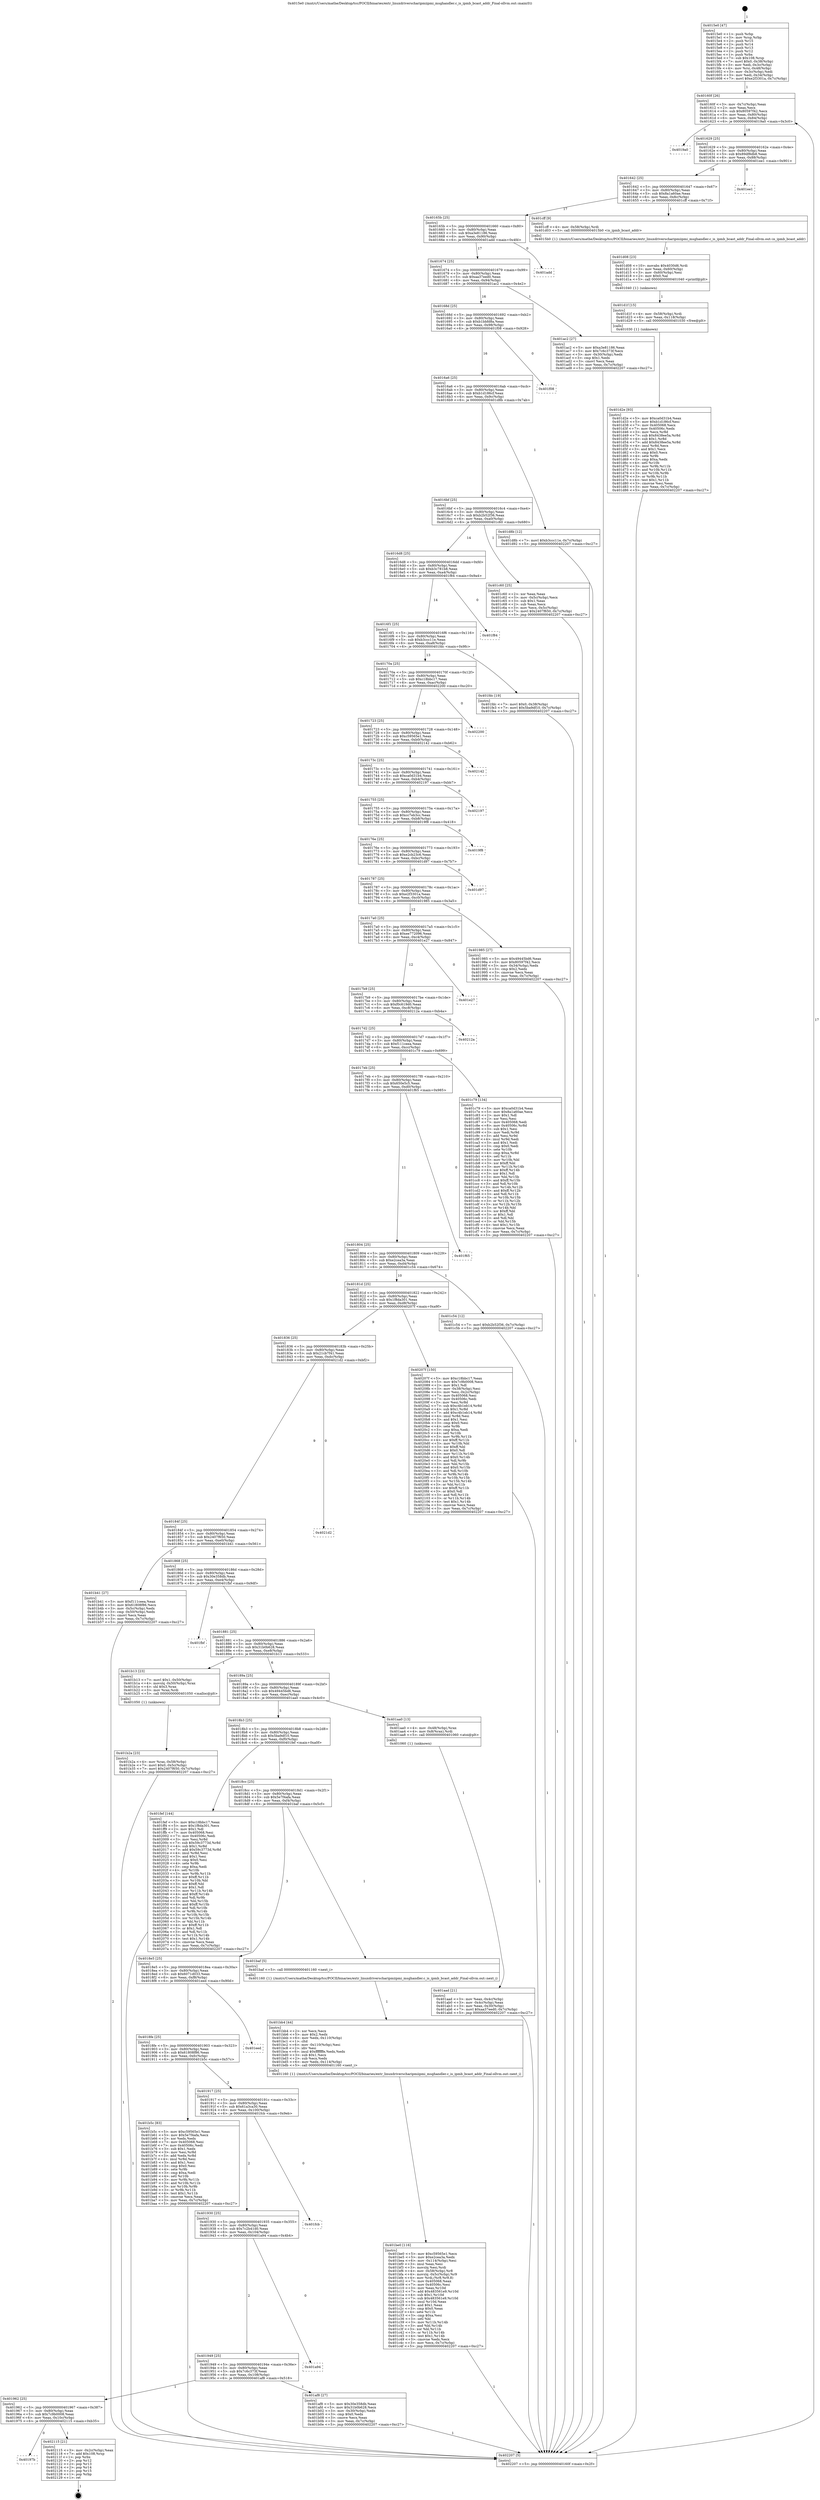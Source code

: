 digraph "0x4015e0" {
  label = "0x4015e0 (/mnt/c/Users/mathe/Desktop/tcc/POCII/binaries/extr_linuxdriverscharipmiipmi_msghandler.c_is_ipmb_bcast_addr_Final-ollvm.out::main(0))"
  labelloc = "t"
  node[shape=record]

  Entry [label="",width=0.3,height=0.3,shape=circle,fillcolor=black,style=filled]
  "0x40160f" [label="{
     0x40160f [26]\l
     | [instrs]\l
     &nbsp;&nbsp;0x40160f \<+3\>: mov -0x7c(%rbp),%eax\l
     &nbsp;&nbsp;0x401612 \<+2\>: mov %eax,%ecx\l
     &nbsp;&nbsp;0x401614 \<+6\>: sub $0x80597f42,%ecx\l
     &nbsp;&nbsp;0x40161a \<+3\>: mov %eax,-0x80(%rbp)\l
     &nbsp;&nbsp;0x40161d \<+6\>: mov %ecx,-0x84(%rbp)\l
     &nbsp;&nbsp;0x401623 \<+6\>: je 00000000004019a0 \<main+0x3c0\>\l
  }"]
  "0x4019a0" [label="{
     0x4019a0\l
  }", style=dashed]
  "0x401629" [label="{
     0x401629 [25]\l
     | [instrs]\l
     &nbsp;&nbsp;0x401629 \<+5\>: jmp 000000000040162e \<main+0x4e\>\l
     &nbsp;&nbsp;0x40162e \<+3\>: mov -0x80(%rbp),%eax\l
     &nbsp;&nbsp;0x401631 \<+5\>: sub $0x89df8db8,%eax\l
     &nbsp;&nbsp;0x401636 \<+6\>: mov %eax,-0x88(%rbp)\l
     &nbsp;&nbsp;0x40163c \<+6\>: je 0000000000401ee1 \<main+0x901\>\l
  }"]
  Exit [label="",width=0.3,height=0.3,shape=circle,fillcolor=black,style=filled,peripheries=2]
  "0x401ee1" [label="{
     0x401ee1\l
  }", style=dashed]
  "0x401642" [label="{
     0x401642 [25]\l
     | [instrs]\l
     &nbsp;&nbsp;0x401642 \<+5\>: jmp 0000000000401647 \<main+0x67\>\l
     &nbsp;&nbsp;0x401647 \<+3\>: mov -0x80(%rbp),%eax\l
     &nbsp;&nbsp;0x40164a \<+5\>: sub $0x8a1a60ae,%eax\l
     &nbsp;&nbsp;0x40164f \<+6\>: mov %eax,-0x8c(%rbp)\l
     &nbsp;&nbsp;0x401655 \<+6\>: je 0000000000401cff \<main+0x71f\>\l
  }"]
  "0x40197b" [label="{
     0x40197b\l
  }", style=dashed]
  "0x401cff" [label="{
     0x401cff [9]\l
     | [instrs]\l
     &nbsp;&nbsp;0x401cff \<+4\>: mov -0x58(%rbp),%rdi\l
     &nbsp;&nbsp;0x401d03 \<+5\>: call 00000000004015b0 \<is_ipmb_bcast_addr\>\l
     | [calls]\l
     &nbsp;&nbsp;0x4015b0 \{1\} (/mnt/c/Users/mathe/Desktop/tcc/POCII/binaries/extr_linuxdriverscharipmiipmi_msghandler.c_is_ipmb_bcast_addr_Final-ollvm.out::is_ipmb_bcast_addr)\l
  }"]
  "0x40165b" [label="{
     0x40165b [25]\l
     | [instrs]\l
     &nbsp;&nbsp;0x40165b \<+5\>: jmp 0000000000401660 \<main+0x80\>\l
     &nbsp;&nbsp;0x401660 \<+3\>: mov -0x80(%rbp),%eax\l
     &nbsp;&nbsp;0x401663 \<+5\>: sub $0xa3e81186,%eax\l
     &nbsp;&nbsp;0x401668 \<+6\>: mov %eax,-0x90(%rbp)\l
     &nbsp;&nbsp;0x40166e \<+6\>: je 0000000000401add \<main+0x4fd\>\l
  }"]
  "0x402115" [label="{
     0x402115 [21]\l
     | [instrs]\l
     &nbsp;&nbsp;0x402115 \<+3\>: mov -0x2c(%rbp),%eax\l
     &nbsp;&nbsp;0x402118 \<+7\>: add $0x108,%rsp\l
     &nbsp;&nbsp;0x40211f \<+1\>: pop %rbx\l
     &nbsp;&nbsp;0x402120 \<+2\>: pop %r12\l
     &nbsp;&nbsp;0x402122 \<+2\>: pop %r13\l
     &nbsp;&nbsp;0x402124 \<+2\>: pop %r14\l
     &nbsp;&nbsp;0x402126 \<+2\>: pop %r15\l
     &nbsp;&nbsp;0x402128 \<+1\>: pop %rbp\l
     &nbsp;&nbsp;0x402129 \<+1\>: ret\l
  }"]
  "0x401add" [label="{
     0x401add\l
  }", style=dashed]
  "0x401674" [label="{
     0x401674 [25]\l
     | [instrs]\l
     &nbsp;&nbsp;0x401674 \<+5\>: jmp 0000000000401679 \<main+0x99\>\l
     &nbsp;&nbsp;0x401679 \<+3\>: mov -0x80(%rbp),%eax\l
     &nbsp;&nbsp;0x40167c \<+5\>: sub $0xaa37eed0,%eax\l
     &nbsp;&nbsp;0x401681 \<+6\>: mov %eax,-0x94(%rbp)\l
     &nbsp;&nbsp;0x401687 \<+6\>: je 0000000000401ac2 \<main+0x4e2\>\l
  }"]
  "0x401d2e" [label="{
     0x401d2e [93]\l
     | [instrs]\l
     &nbsp;&nbsp;0x401d2e \<+5\>: mov $0xca0d31b4,%eax\l
     &nbsp;&nbsp;0x401d33 \<+5\>: mov $0xb1d186cf,%esi\l
     &nbsp;&nbsp;0x401d38 \<+7\>: mov 0x405068,%ecx\l
     &nbsp;&nbsp;0x401d3f \<+7\>: mov 0x40506c,%edx\l
     &nbsp;&nbsp;0x401d46 \<+3\>: mov %ecx,%r8d\l
     &nbsp;&nbsp;0x401d49 \<+7\>: sub $0x8438ee5a,%r8d\l
     &nbsp;&nbsp;0x401d50 \<+4\>: sub $0x1,%r8d\l
     &nbsp;&nbsp;0x401d54 \<+7\>: add $0x8438ee5a,%r8d\l
     &nbsp;&nbsp;0x401d5b \<+4\>: imul %r8d,%ecx\l
     &nbsp;&nbsp;0x401d5f \<+3\>: and $0x1,%ecx\l
     &nbsp;&nbsp;0x401d62 \<+3\>: cmp $0x0,%ecx\l
     &nbsp;&nbsp;0x401d65 \<+4\>: sete %r9b\l
     &nbsp;&nbsp;0x401d69 \<+3\>: cmp $0xa,%edx\l
     &nbsp;&nbsp;0x401d6c \<+4\>: setl %r10b\l
     &nbsp;&nbsp;0x401d70 \<+3\>: mov %r9b,%r11b\l
     &nbsp;&nbsp;0x401d73 \<+3\>: and %r10b,%r11b\l
     &nbsp;&nbsp;0x401d76 \<+3\>: xor %r10b,%r9b\l
     &nbsp;&nbsp;0x401d79 \<+3\>: or %r9b,%r11b\l
     &nbsp;&nbsp;0x401d7c \<+4\>: test $0x1,%r11b\l
     &nbsp;&nbsp;0x401d80 \<+3\>: cmovne %esi,%eax\l
     &nbsp;&nbsp;0x401d83 \<+3\>: mov %eax,-0x7c(%rbp)\l
     &nbsp;&nbsp;0x401d86 \<+5\>: jmp 0000000000402207 \<main+0xc27\>\l
  }"]
  "0x401ac2" [label="{
     0x401ac2 [27]\l
     | [instrs]\l
     &nbsp;&nbsp;0x401ac2 \<+5\>: mov $0xa3e81186,%eax\l
     &nbsp;&nbsp;0x401ac7 \<+5\>: mov $0x7c6c373f,%ecx\l
     &nbsp;&nbsp;0x401acc \<+3\>: mov -0x30(%rbp),%edx\l
     &nbsp;&nbsp;0x401acf \<+3\>: cmp $0x1,%edx\l
     &nbsp;&nbsp;0x401ad2 \<+3\>: cmovl %ecx,%eax\l
     &nbsp;&nbsp;0x401ad5 \<+3\>: mov %eax,-0x7c(%rbp)\l
     &nbsp;&nbsp;0x401ad8 \<+5\>: jmp 0000000000402207 \<main+0xc27\>\l
  }"]
  "0x40168d" [label="{
     0x40168d [25]\l
     | [instrs]\l
     &nbsp;&nbsp;0x40168d \<+5\>: jmp 0000000000401692 \<main+0xb2\>\l
     &nbsp;&nbsp;0x401692 \<+3\>: mov -0x80(%rbp),%eax\l
     &nbsp;&nbsp;0x401695 \<+5\>: sub $0xb1bbfd8a,%eax\l
     &nbsp;&nbsp;0x40169a \<+6\>: mov %eax,-0x98(%rbp)\l
     &nbsp;&nbsp;0x4016a0 \<+6\>: je 0000000000401f08 \<main+0x928\>\l
  }"]
  "0x401d1f" [label="{
     0x401d1f [15]\l
     | [instrs]\l
     &nbsp;&nbsp;0x401d1f \<+4\>: mov -0x58(%rbp),%rdi\l
     &nbsp;&nbsp;0x401d23 \<+6\>: mov %eax,-0x118(%rbp)\l
     &nbsp;&nbsp;0x401d29 \<+5\>: call 0000000000401030 \<free@plt\>\l
     | [calls]\l
     &nbsp;&nbsp;0x401030 \{1\} (unknown)\l
  }"]
  "0x401f08" [label="{
     0x401f08\l
  }", style=dashed]
  "0x4016a6" [label="{
     0x4016a6 [25]\l
     | [instrs]\l
     &nbsp;&nbsp;0x4016a6 \<+5\>: jmp 00000000004016ab \<main+0xcb\>\l
     &nbsp;&nbsp;0x4016ab \<+3\>: mov -0x80(%rbp),%eax\l
     &nbsp;&nbsp;0x4016ae \<+5\>: sub $0xb1d186cf,%eax\l
     &nbsp;&nbsp;0x4016b3 \<+6\>: mov %eax,-0x9c(%rbp)\l
     &nbsp;&nbsp;0x4016b9 \<+6\>: je 0000000000401d8b \<main+0x7ab\>\l
  }"]
  "0x401d08" [label="{
     0x401d08 [23]\l
     | [instrs]\l
     &nbsp;&nbsp;0x401d08 \<+10\>: movabs $0x4030d6,%rdi\l
     &nbsp;&nbsp;0x401d12 \<+3\>: mov %eax,-0x60(%rbp)\l
     &nbsp;&nbsp;0x401d15 \<+3\>: mov -0x60(%rbp),%esi\l
     &nbsp;&nbsp;0x401d18 \<+2\>: mov $0x0,%al\l
     &nbsp;&nbsp;0x401d1a \<+5\>: call 0000000000401040 \<printf@plt\>\l
     | [calls]\l
     &nbsp;&nbsp;0x401040 \{1\} (unknown)\l
  }"]
  "0x401d8b" [label="{
     0x401d8b [12]\l
     | [instrs]\l
     &nbsp;&nbsp;0x401d8b \<+7\>: movl $0xb3ccc11e,-0x7c(%rbp)\l
     &nbsp;&nbsp;0x401d92 \<+5\>: jmp 0000000000402207 \<main+0xc27\>\l
  }"]
  "0x4016bf" [label="{
     0x4016bf [25]\l
     | [instrs]\l
     &nbsp;&nbsp;0x4016bf \<+5\>: jmp 00000000004016c4 \<main+0xe4\>\l
     &nbsp;&nbsp;0x4016c4 \<+3\>: mov -0x80(%rbp),%eax\l
     &nbsp;&nbsp;0x4016c7 \<+5\>: sub $0xb2b52f36,%eax\l
     &nbsp;&nbsp;0x4016cc \<+6\>: mov %eax,-0xa0(%rbp)\l
     &nbsp;&nbsp;0x4016d2 \<+6\>: je 0000000000401c60 \<main+0x680\>\l
  }"]
  "0x401be0" [label="{
     0x401be0 [116]\l
     | [instrs]\l
     &nbsp;&nbsp;0x401be0 \<+5\>: mov $0xc59565e1,%ecx\l
     &nbsp;&nbsp;0x401be5 \<+5\>: mov $0xe2cea3a,%edx\l
     &nbsp;&nbsp;0x401bea \<+6\>: mov -0x114(%rbp),%esi\l
     &nbsp;&nbsp;0x401bf0 \<+3\>: imul %eax,%esi\l
     &nbsp;&nbsp;0x401bf3 \<+3\>: movslq %esi,%rdi\l
     &nbsp;&nbsp;0x401bf6 \<+4\>: mov -0x58(%rbp),%r8\l
     &nbsp;&nbsp;0x401bfa \<+4\>: movslq -0x5c(%rbp),%r9\l
     &nbsp;&nbsp;0x401bfe \<+4\>: mov %rdi,(%r8,%r9,8)\l
     &nbsp;&nbsp;0x401c02 \<+7\>: mov 0x405068,%eax\l
     &nbsp;&nbsp;0x401c09 \<+7\>: mov 0x40506c,%esi\l
     &nbsp;&nbsp;0x401c10 \<+3\>: mov %eax,%r10d\l
     &nbsp;&nbsp;0x401c13 \<+7\>: add $0x483561e9,%r10d\l
     &nbsp;&nbsp;0x401c1a \<+4\>: sub $0x1,%r10d\l
     &nbsp;&nbsp;0x401c1e \<+7\>: sub $0x483561e9,%r10d\l
     &nbsp;&nbsp;0x401c25 \<+4\>: imul %r10d,%eax\l
     &nbsp;&nbsp;0x401c29 \<+3\>: and $0x1,%eax\l
     &nbsp;&nbsp;0x401c2c \<+3\>: cmp $0x0,%eax\l
     &nbsp;&nbsp;0x401c2f \<+4\>: sete %r11b\l
     &nbsp;&nbsp;0x401c33 \<+3\>: cmp $0xa,%esi\l
     &nbsp;&nbsp;0x401c36 \<+3\>: setl %bl\l
     &nbsp;&nbsp;0x401c39 \<+3\>: mov %r11b,%r14b\l
     &nbsp;&nbsp;0x401c3c \<+3\>: and %bl,%r14b\l
     &nbsp;&nbsp;0x401c3f \<+3\>: xor %bl,%r11b\l
     &nbsp;&nbsp;0x401c42 \<+3\>: or %r11b,%r14b\l
     &nbsp;&nbsp;0x401c45 \<+4\>: test $0x1,%r14b\l
     &nbsp;&nbsp;0x401c49 \<+3\>: cmovne %edx,%ecx\l
     &nbsp;&nbsp;0x401c4c \<+3\>: mov %ecx,-0x7c(%rbp)\l
     &nbsp;&nbsp;0x401c4f \<+5\>: jmp 0000000000402207 \<main+0xc27\>\l
  }"]
  "0x401c60" [label="{
     0x401c60 [25]\l
     | [instrs]\l
     &nbsp;&nbsp;0x401c60 \<+2\>: xor %eax,%eax\l
     &nbsp;&nbsp;0x401c62 \<+3\>: mov -0x5c(%rbp),%ecx\l
     &nbsp;&nbsp;0x401c65 \<+3\>: sub $0x1,%eax\l
     &nbsp;&nbsp;0x401c68 \<+2\>: sub %eax,%ecx\l
     &nbsp;&nbsp;0x401c6a \<+3\>: mov %ecx,-0x5c(%rbp)\l
     &nbsp;&nbsp;0x401c6d \<+7\>: movl $0x2407f650,-0x7c(%rbp)\l
     &nbsp;&nbsp;0x401c74 \<+5\>: jmp 0000000000402207 \<main+0xc27\>\l
  }"]
  "0x4016d8" [label="{
     0x4016d8 [25]\l
     | [instrs]\l
     &nbsp;&nbsp;0x4016d8 \<+5\>: jmp 00000000004016dd \<main+0xfd\>\l
     &nbsp;&nbsp;0x4016dd \<+3\>: mov -0x80(%rbp),%eax\l
     &nbsp;&nbsp;0x4016e0 \<+5\>: sub $0xb3c781b8,%eax\l
     &nbsp;&nbsp;0x4016e5 \<+6\>: mov %eax,-0xa4(%rbp)\l
     &nbsp;&nbsp;0x4016eb \<+6\>: je 0000000000401f84 \<main+0x9a4\>\l
  }"]
  "0x401bb4" [label="{
     0x401bb4 [44]\l
     | [instrs]\l
     &nbsp;&nbsp;0x401bb4 \<+2\>: xor %ecx,%ecx\l
     &nbsp;&nbsp;0x401bb6 \<+5\>: mov $0x2,%edx\l
     &nbsp;&nbsp;0x401bbb \<+6\>: mov %edx,-0x110(%rbp)\l
     &nbsp;&nbsp;0x401bc1 \<+1\>: cltd\l
     &nbsp;&nbsp;0x401bc2 \<+6\>: mov -0x110(%rbp),%esi\l
     &nbsp;&nbsp;0x401bc8 \<+2\>: idiv %esi\l
     &nbsp;&nbsp;0x401bca \<+6\>: imul $0xfffffffe,%edx,%edx\l
     &nbsp;&nbsp;0x401bd0 \<+3\>: sub $0x1,%ecx\l
     &nbsp;&nbsp;0x401bd3 \<+2\>: sub %ecx,%edx\l
     &nbsp;&nbsp;0x401bd5 \<+6\>: mov %edx,-0x114(%rbp)\l
     &nbsp;&nbsp;0x401bdb \<+5\>: call 0000000000401160 \<next_i\>\l
     | [calls]\l
     &nbsp;&nbsp;0x401160 \{1\} (/mnt/c/Users/mathe/Desktop/tcc/POCII/binaries/extr_linuxdriverscharipmiipmi_msghandler.c_is_ipmb_bcast_addr_Final-ollvm.out::next_i)\l
  }"]
  "0x401f84" [label="{
     0x401f84\l
  }", style=dashed]
  "0x4016f1" [label="{
     0x4016f1 [25]\l
     | [instrs]\l
     &nbsp;&nbsp;0x4016f1 \<+5\>: jmp 00000000004016f6 \<main+0x116\>\l
     &nbsp;&nbsp;0x4016f6 \<+3\>: mov -0x80(%rbp),%eax\l
     &nbsp;&nbsp;0x4016f9 \<+5\>: sub $0xb3ccc11e,%eax\l
     &nbsp;&nbsp;0x4016fe \<+6\>: mov %eax,-0xa8(%rbp)\l
     &nbsp;&nbsp;0x401704 \<+6\>: je 0000000000401fdc \<main+0x9fc\>\l
  }"]
  "0x401b2a" [label="{
     0x401b2a [23]\l
     | [instrs]\l
     &nbsp;&nbsp;0x401b2a \<+4\>: mov %rax,-0x58(%rbp)\l
     &nbsp;&nbsp;0x401b2e \<+7\>: movl $0x0,-0x5c(%rbp)\l
     &nbsp;&nbsp;0x401b35 \<+7\>: movl $0x2407f650,-0x7c(%rbp)\l
     &nbsp;&nbsp;0x401b3c \<+5\>: jmp 0000000000402207 \<main+0xc27\>\l
  }"]
  "0x401fdc" [label="{
     0x401fdc [19]\l
     | [instrs]\l
     &nbsp;&nbsp;0x401fdc \<+7\>: movl $0x0,-0x38(%rbp)\l
     &nbsp;&nbsp;0x401fe3 \<+7\>: movl $0x5ba9df10,-0x7c(%rbp)\l
     &nbsp;&nbsp;0x401fea \<+5\>: jmp 0000000000402207 \<main+0xc27\>\l
  }"]
  "0x40170a" [label="{
     0x40170a [25]\l
     | [instrs]\l
     &nbsp;&nbsp;0x40170a \<+5\>: jmp 000000000040170f \<main+0x12f\>\l
     &nbsp;&nbsp;0x40170f \<+3\>: mov -0x80(%rbp),%eax\l
     &nbsp;&nbsp;0x401712 \<+5\>: sub $0xc18bbc17,%eax\l
     &nbsp;&nbsp;0x401717 \<+6\>: mov %eax,-0xac(%rbp)\l
     &nbsp;&nbsp;0x40171d \<+6\>: je 0000000000402200 \<main+0xc20\>\l
  }"]
  "0x401962" [label="{
     0x401962 [25]\l
     | [instrs]\l
     &nbsp;&nbsp;0x401962 \<+5\>: jmp 0000000000401967 \<main+0x387\>\l
     &nbsp;&nbsp;0x401967 \<+3\>: mov -0x80(%rbp),%eax\l
     &nbsp;&nbsp;0x40196a \<+5\>: sub $0x7c9b0008,%eax\l
     &nbsp;&nbsp;0x40196f \<+6\>: mov %eax,-0x10c(%rbp)\l
     &nbsp;&nbsp;0x401975 \<+6\>: je 0000000000402115 \<main+0xb35\>\l
  }"]
  "0x402200" [label="{
     0x402200\l
  }", style=dashed]
  "0x401723" [label="{
     0x401723 [25]\l
     | [instrs]\l
     &nbsp;&nbsp;0x401723 \<+5\>: jmp 0000000000401728 \<main+0x148\>\l
     &nbsp;&nbsp;0x401728 \<+3\>: mov -0x80(%rbp),%eax\l
     &nbsp;&nbsp;0x40172b \<+5\>: sub $0xc59565e1,%eax\l
     &nbsp;&nbsp;0x401730 \<+6\>: mov %eax,-0xb0(%rbp)\l
     &nbsp;&nbsp;0x401736 \<+6\>: je 0000000000402142 \<main+0xb62\>\l
  }"]
  "0x401af8" [label="{
     0x401af8 [27]\l
     | [instrs]\l
     &nbsp;&nbsp;0x401af8 \<+5\>: mov $0x30e358db,%eax\l
     &nbsp;&nbsp;0x401afd \<+5\>: mov $0x31b0b628,%ecx\l
     &nbsp;&nbsp;0x401b02 \<+3\>: mov -0x30(%rbp),%edx\l
     &nbsp;&nbsp;0x401b05 \<+3\>: cmp $0x0,%edx\l
     &nbsp;&nbsp;0x401b08 \<+3\>: cmove %ecx,%eax\l
     &nbsp;&nbsp;0x401b0b \<+3\>: mov %eax,-0x7c(%rbp)\l
     &nbsp;&nbsp;0x401b0e \<+5\>: jmp 0000000000402207 \<main+0xc27\>\l
  }"]
  "0x402142" [label="{
     0x402142\l
  }", style=dashed]
  "0x40173c" [label="{
     0x40173c [25]\l
     | [instrs]\l
     &nbsp;&nbsp;0x40173c \<+5\>: jmp 0000000000401741 \<main+0x161\>\l
     &nbsp;&nbsp;0x401741 \<+3\>: mov -0x80(%rbp),%eax\l
     &nbsp;&nbsp;0x401744 \<+5\>: sub $0xca0d31b4,%eax\l
     &nbsp;&nbsp;0x401749 \<+6\>: mov %eax,-0xb4(%rbp)\l
     &nbsp;&nbsp;0x40174f \<+6\>: je 0000000000402197 \<main+0xbb7\>\l
  }"]
  "0x401949" [label="{
     0x401949 [25]\l
     | [instrs]\l
     &nbsp;&nbsp;0x401949 \<+5\>: jmp 000000000040194e \<main+0x36e\>\l
     &nbsp;&nbsp;0x40194e \<+3\>: mov -0x80(%rbp),%eax\l
     &nbsp;&nbsp;0x401951 \<+5\>: sub $0x7c6c373f,%eax\l
     &nbsp;&nbsp;0x401956 \<+6\>: mov %eax,-0x108(%rbp)\l
     &nbsp;&nbsp;0x40195c \<+6\>: je 0000000000401af8 \<main+0x518\>\l
  }"]
  "0x402197" [label="{
     0x402197\l
  }", style=dashed]
  "0x401755" [label="{
     0x401755 [25]\l
     | [instrs]\l
     &nbsp;&nbsp;0x401755 \<+5\>: jmp 000000000040175a \<main+0x17a\>\l
     &nbsp;&nbsp;0x40175a \<+3\>: mov -0x80(%rbp),%eax\l
     &nbsp;&nbsp;0x40175d \<+5\>: sub $0xcc7eb3cc,%eax\l
     &nbsp;&nbsp;0x401762 \<+6\>: mov %eax,-0xb8(%rbp)\l
     &nbsp;&nbsp;0x401768 \<+6\>: je 00000000004019f8 \<main+0x418\>\l
  }"]
  "0x401a94" [label="{
     0x401a94\l
  }", style=dashed]
  "0x4019f8" [label="{
     0x4019f8\l
  }", style=dashed]
  "0x40176e" [label="{
     0x40176e [25]\l
     | [instrs]\l
     &nbsp;&nbsp;0x40176e \<+5\>: jmp 0000000000401773 \<main+0x193\>\l
     &nbsp;&nbsp;0x401773 \<+3\>: mov -0x80(%rbp),%eax\l
     &nbsp;&nbsp;0x401776 \<+5\>: sub $0xe2cb23c6,%eax\l
     &nbsp;&nbsp;0x40177b \<+6\>: mov %eax,-0xbc(%rbp)\l
     &nbsp;&nbsp;0x401781 \<+6\>: je 0000000000401d97 \<main+0x7b7\>\l
  }"]
  "0x401930" [label="{
     0x401930 [25]\l
     | [instrs]\l
     &nbsp;&nbsp;0x401930 \<+5\>: jmp 0000000000401935 \<main+0x355\>\l
     &nbsp;&nbsp;0x401935 \<+3\>: mov -0x80(%rbp),%eax\l
     &nbsp;&nbsp;0x401938 \<+5\>: sub $0x7c2b41d0,%eax\l
     &nbsp;&nbsp;0x40193d \<+6\>: mov %eax,-0x104(%rbp)\l
     &nbsp;&nbsp;0x401943 \<+6\>: je 0000000000401a94 \<main+0x4b4\>\l
  }"]
  "0x401d97" [label="{
     0x401d97\l
  }", style=dashed]
  "0x401787" [label="{
     0x401787 [25]\l
     | [instrs]\l
     &nbsp;&nbsp;0x401787 \<+5\>: jmp 000000000040178c \<main+0x1ac\>\l
     &nbsp;&nbsp;0x40178c \<+3\>: mov -0x80(%rbp),%eax\l
     &nbsp;&nbsp;0x40178f \<+5\>: sub $0xe2f3301a,%eax\l
     &nbsp;&nbsp;0x401794 \<+6\>: mov %eax,-0xc0(%rbp)\l
     &nbsp;&nbsp;0x40179a \<+6\>: je 0000000000401985 \<main+0x3a5\>\l
  }"]
  "0x401fcb" [label="{
     0x401fcb\l
  }", style=dashed]
  "0x401985" [label="{
     0x401985 [27]\l
     | [instrs]\l
     &nbsp;&nbsp;0x401985 \<+5\>: mov $0x49445bd6,%eax\l
     &nbsp;&nbsp;0x40198a \<+5\>: mov $0x80597f42,%ecx\l
     &nbsp;&nbsp;0x40198f \<+3\>: mov -0x34(%rbp),%edx\l
     &nbsp;&nbsp;0x401992 \<+3\>: cmp $0x2,%edx\l
     &nbsp;&nbsp;0x401995 \<+3\>: cmovne %ecx,%eax\l
     &nbsp;&nbsp;0x401998 \<+3\>: mov %eax,-0x7c(%rbp)\l
     &nbsp;&nbsp;0x40199b \<+5\>: jmp 0000000000402207 \<main+0xc27\>\l
  }"]
  "0x4017a0" [label="{
     0x4017a0 [25]\l
     | [instrs]\l
     &nbsp;&nbsp;0x4017a0 \<+5\>: jmp 00000000004017a5 \<main+0x1c5\>\l
     &nbsp;&nbsp;0x4017a5 \<+3\>: mov -0x80(%rbp),%eax\l
     &nbsp;&nbsp;0x4017a8 \<+5\>: sub $0xee772096,%eax\l
     &nbsp;&nbsp;0x4017ad \<+6\>: mov %eax,-0xc4(%rbp)\l
     &nbsp;&nbsp;0x4017b3 \<+6\>: je 0000000000401e27 \<main+0x847\>\l
  }"]
  "0x402207" [label="{
     0x402207 [5]\l
     | [instrs]\l
     &nbsp;&nbsp;0x402207 \<+5\>: jmp 000000000040160f \<main+0x2f\>\l
  }"]
  "0x4015e0" [label="{
     0x4015e0 [47]\l
     | [instrs]\l
     &nbsp;&nbsp;0x4015e0 \<+1\>: push %rbp\l
     &nbsp;&nbsp;0x4015e1 \<+3\>: mov %rsp,%rbp\l
     &nbsp;&nbsp;0x4015e4 \<+2\>: push %r15\l
     &nbsp;&nbsp;0x4015e6 \<+2\>: push %r14\l
     &nbsp;&nbsp;0x4015e8 \<+2\>: push %r13\l
     &nbsp;&nbsp;0x4015ea \<+2\>: push %r12\l
     &nbsp;&nbsp;0x4015ec \<+1\>: push %rbx\l
     &nbsp;&nbsp;0x4015ed \<+7\>: sub $0x108,%rsp\l
     &nbsp;&nbsp;0x4015f4 \<+7\>: movl $0x0,-0x38(%rbp)\l
     &nbsp;&nbsp;0x4015fb \<+3\>: mov %edi,-0x3c(%rbp)\l
     &nbsp;&nbsp;0x4015fe \<+4\>: mov %rsi,-0x48(%rbp)\l
     &nbsp;&nbsp;0x401602 \<+3\>: mov -0x3c(%rbp),%edi\l
     &nbsp;&nbsp;0x401605 \<+3\>: mov %edi,-0x34(%rbp)\l
     &nbsp;&nbsp;0x401608 \<+7\>: movl $0xe2f3301a,-0x7c(%rbp)\l
  }"]
  "0x401917" [label="{
     0x401917 [25]\l
     | [instrs]\l
     &nbsp;&nbsp;0x401917 \<+5\>: jmp 000000000040191c \<main+0x33c\>\l
     &nbsp;&nbsp;0x40191c \<+3\>: mov -0x80(%rbp),%eax\l
     &nbsp;&nbsp;0x40191f \<+5\>: sub $0x61a3ca30,%eax\l
     &nbsp;&nbsp;0x401924 \<+6\>: mov %eax,-0x100(%rbp)\l
     &nbsp;&nbsp;0x40192a \<+6\>: je 0000000000401fcb \<main+0x9eb\>\l
  }"]
  "0x401e27" [label="{
     0x401e27\l
  }", style=dashed]
  "0x4017b9" [label="{
     0x4017b9 [25]\l
     | [instrs]\l
     &nbsp;&nbsp;0x4017b9 \<+5\>: jmp 00000000004017be \<main+0x1de\>\l
     &nbsp;&nbsp;0x4017be \<+3\>: mov -0x80(%rbp),%eax\l
     &nbsp;&nbsp;0x4017c1 \<+5\>: sub $0xf0c619d0,%eax\l
     &nbsp;&nbsp;0x4017c6 \<+6\>: mov %eax,-0xc8(%rbp)\l
     &nbsp;&nbsp;0x4017cc \<+6\>: je 000000000040212a \<main+0xb4a\>\l
  }"]
  "0x401b5c" [label="{
     0x401b5c [83]\l
     | [instrs]\l
     &nbsp;&nbsp;0x401b5c \<+5\>: mov $0xc59565e1,%eax\l
     &nbsp;&nbsp;0x401b61 \<+5\>: mov $0x5e7f4afa,%ecx\l
     &nbsp;&nbsp;0x401b66 \<+2\>: xor %edx,%edx\l
     &nbsp;&nbsp;0x401b68 \<+7\>: mov 0x405068,%esi\l
     &nbsp;&nbsp;0x401b6f \<+7\>: mov 0x40506c,%edi\l
     &nbsp;&nbsp;0x401b76 \<+3\>: sub $0x1,%edx\l
     &nbsp;&nbsp;0x401b79 \<+3\>: mov %esi,%r8d\l
     &nbsp;&nbsp;0x401b7c \<+3\>: add %edx,%r8d\l
     &nbsp;&nbsp;0x401b7f \<+4\>: imul %r8d,%esi\l
     &nbsp;&nbsp;0x401b83 \<+3\>: and $0x1,%esi\l
     &nbsp;&nbsp;0x401b86 \<+3\>: cmp $0x0,%esi\l
     &nbsp;&nbsp;0x401b89 \<+4\>: sete %r9b\l
     &nbsp;&nbsp;0x401b8d \<+3\>: cmp $0xa,%edi\l
     &nbsp;&nbsp;0x401b90 \<+4\>: setl %r10b\l
     &nbsp;&nbsp;0x401b94 \<+3\>: mov %r9b,%r11b\l
     &nbsp;&nbsp;0x401b97 \<+3\>: and %r10b,%r11b\l
     &nbsp;&nbsp;0x401b9a \<+3\>: xor %r10b,%r9b\l
     &nbsp;&nbsp;0x401b9d \<+3\>: or %r9b,%r11b\l
     &nbsp;&nbsp;0x401ba0 \<+4\>: test $0x1,%r11b\l
     &nbsp;&nbsp;0x401ba4 \<+3\>: cmovne %ecx,%eax\l
     &nbsp;&nbsp;0x401ba7 \<+3\>: mov %eax,-0x7c(%rbp)\l
     &nbsp;&nbsp;0x401baa \<+5\>: jmp 0000000000402207 \<main+0xc27\>\l
  }"]
  "0x40212a" [label="{
     0x40212a\l
  }", style=dashed]
  "0x4017d2" [label="{
     0x4017d2 [25]\l
     | [instrs]\l
     &nbsp;&nbsp;0x4017d2 \<+5\>: jmp 00000000004017d7 \<main+0x1f7\>\l
     &nbsp;&nbsp;0x4017d7 \<+3\>: mov -0x80(%rbp),%eax\l
     &nbsp;&nbsp;0x4017da \<+5\>: sub $0xf111ceea,%eax\l
     &nbsp;&nbsp;0x4017df \<+6\>: mov %eax,-0xcc(%rbp)\l
     &nbsp;&nbsp;0x4017e5 \<+6\>: je 0000000000401c79 \<main+0x699\>\l
  }"]
  "0x4018fe" [label="{
     0x4018fe [25]\l
     | [instrs]\l
     &nbsp;&nbsp;0x4018fe \<+5\>: jmp 0000000000401903 \<main+0x323\>\l
     &nbsp;&nbsp;0x401903 \<+3\>: mov -0x80(%rbp),%eax\l
     &nbsp;&nbsp;0x401906 \<+5\>: sub $0x61808f86,%eax\l
     &nbsp;&nbsp;0x40190b \<+6\>: mov %eax,-0xfc(%rbp)\l
     &nbsp;&nbsp;0x401911 \<+6\>: je 0000000000401b5c \<main+0x57c\>\l
  }"]
  "0x401c79" [label="{
     0x401c79 [134]\l
     | [instrs]\l
     &nbsp;&nbsp;0x401c79 \<+5\>: mov $0xca0d31b4,%eax\l
     &nbsp;&nbsp;0x401c7e \<+5\>: mov $0x8a1a60ae,%ecx\l
     &nbsp;&nbsp;0x401c83 \<+2\>: mov $0x1,%dl\l
     &nbsp;&nbsp;0x401c85 \<+2\>: xor %esi,%esi\l
     &nbsp;&nbsp;0x401c87 \<+7\>: mov 0x405068,%edi\l
     &nbsp;&nbsp;0x401c8e \<+8\>: mov 0x40506c,%r8d\l
     &nbsp;&nbsp;0x401c96 \<+3\>: sub $0x1,%esi\l
     &nbsp;&nbsp;0x401c99 \<+3\>: mov %edi,%r9d\l
     &nbsp;&nbsp;0x401c9c \<+3\>: add %esi,%r9d\l
     &nbsp;&nbsp;0x401c9f \<+4\>: imul %r9d,%edi\l
     &nbsp;&nbsp;0x401ca3 \<+3\>: and $0x1,%edi\l
     &nbsp;&nbsp;0x401ca6 \<+3\>: cmp $0x0,%edi\l
     &nbsp;&nbsp;0x401ca9 \<+4\>: sete %r10b\l
     &nbsp;&nbsp;0x401cad \<+4\>: cmp $0xa,%r8d\l
     &nbsp;&nbsp;0x401cb1 \<+4\>: setl %r11b\l
     &nbsp;&nbsp;0x401cb5 \<+3\>: mov %r10b,%bl\l
     &nbsp;&nbsp;0x401cb8 \<+3\>: xor $0xff,%bl\l
     &nbsp;&nbsp;0x401cbb \<+3\>: mov %r11b,%r14b\l
     &nbsp;&nbsp;0x401cbe \<+4\>: xor $0xff,%r14b\l
     &nbsp;&nbsp;0x401cc2 \<+3\>: xor $0x1,%dl\l
     &nbsp;&nbsp;0x401cc5 \<+3\>: mov %bl,%r15b\l
     &nbsp;&nbsp;0x401cc8 \<+4\>: and $0xff,%r15b\l
     &nbsp;&nbsp;0x401ccc \<+3\>: and %dl,%r10b\l
     &nbsp;&nbsp;0x401ccf \<+3\>: mov %r14b,%r12b\l
     &nbsp;&nbsp;0x401cd2 \<+4\>: and $0xff,%r12b\l
     &nbsp;&nbsp;0x401cd6 \<+3\>: and %dl,%r11b\l
     &nbsp;&nbsp;0x401cd9 \<+3\>: or %r10b,%r15b\l
     &nbsp;&nbsp;0x401cdc \<+3\>: or %r11b,%r12b\l
     &nbsp;&nbsp;0x401cdf \<+3\>: xor %r12b,%r15b\l
     &nbsp;&nbsp;0x401ce2 \<+3\>: or %r14b,%bl\l
     &nbsp;&nbsp;0x401ce5 \<+3\>: xor $0xff,%bl\l
     &nbsp;&nbsp;0x401ce8 \<+3\>: or $0x1,%dl\l
     &nbsp;&nbsp;0x401ceb \<+2\>: and %dl,%bl\l
     &nbsp;&nbsp;0x401ced \<+3\>: or %bl,%r15b\l
     &nbsp;&nbsp;0x401cf0 \<+4\>: test $0x1,%r15b\l
     &nbsp;&nbsp;0x401cf4 \<+3\>: cmovne %ecx,%eax\l
     &nbsp;&nbsp;0x401cf7 \<+3\>: mov %eax,-0x7c(%rbp)\l
     &nbsp;&nbsp;0x401cfa \<+5\>: jmp 0000000000402207 \<main+0xc27\>\l
  }"]
  "0x4017eb" [label="{
     0x4017eb [25]\l
     | [instrs]\l
     &nbsp;&nbsp;0x4017eb \<+5\>: jmp 00000000004017f0 \<main+0x210\>\l
     &nbsp;&nbsp;0x4017f0 \<+3\>: mov -0x80(%rbp),%eax\l
     &nbsp;&nbsp;0x4017f3 \<+5\>: sub $0x650e5c5,%eax\l
     &nbsp;&nbsp;0x4017f8 \<+6\>: mov %eax,-0xd0(%rbp)\l
     &nbsp;&nbsp;0x4017fe \<+6\>: je 0000000000401f65 \<main+0x985\>\l
  }"]
  "0x401eed" [label="{
     0x401eed\l
  }", style=dashed]
  "0x401f65" [label="{
     0x401f65\l
  }", style=dashed]
  "0x401804" [label="{
     0x401804 [25]\l
     | [instrs]\l
     &nbsp;&nbsp;0x401804 \<+5\>: jmp 0000000000401809 \<main+0x229\>\l
     &nbsp;&nbsp;0x401809 \<+3\>: mov -0x80(%rbp),%eax\l
     &nbsp;&nbsp;0x40180c \<+5\>: sub $0xe2cea3a,%eax\l
     &nbsp;&nbsp;0x401811 \<+6\>: mov %eax,-0xd4(%rbp)\l
     &nbsp;&nbsp;0x401817 \<+6\>: je 0000000000401c54 \<main+0x674\>\l
  }"]
  "0x4018e5" [label="{
     0x4018e5 [25]\l
     | [instrs]\l
     &nbsp;&nbsp;0x4018e5 \<+5\>: jmp 00000000004018ea \<main+0x30a\>\l
     &nbsp;&nbsp;0x4018ea \<+3\>: mov -0x80(%rbp),%eax\l
     &nbsp;&nbsp;0x4018ed \<+5\>: sub $0x6071d033,%eax\l
     &nbsp;&nbsp;0x4018f2 \<+6\>: mov %eax,-0xf8(%rbp)\l
     &nbsp;&nbsp;0x4018f8 \<+6\>: je 0000000000401eed \<main+0x90d\>\l
  }"]
  "0x401c54" [label="{
     0x401c54 [12]\l
     | [instrs]\l
     &nbsp;&nbsp;0x401c54 \<+7\>: movl $0xb2b52f36,-0x7c(%rbp)\l
     &nbsp;&nbsp;0x401c5b \<+5\>: jmp 0000000000402207 \<main+0xc27\>\l
  }"]
  "0x40181d" [label="{
     0x40181d [25]\l
     | [instrs]\l
     &nbsp;&nbsp;0x40181d \<+5\>: jmp 0000000000401822 \<main+0x242\>\l
     &nbsp;&nbsp;0x401822 \<+3\>: mov -0x80(%rbp),%eax\l
     &nbsp;&nbsp;0x401825 \<+5\>: sub $0x1f8da301,%eax\l
     &nbsp;&nbsp;0x40182a \<+6\>: mov %eax,-0xd8(%rbp)\l
     &nbsp;&nbsp;0x401830 \<+6\>: je 000000000040207f \<main+0xa9f\>\l
  }"]
  "0x401baf" [label="{
     0x401baf [5]\l
     | [instrs]\l
     &nbsp;&nbsp;0x401baf \<+5\>: call 0000000000401160 \<next_i\>\l
     | [calls]\l
     &nbsp;&nbsp;0x401160 \{1\} (/mnt/c/Users/mathe/Desktop/tcc/POCII/binaries/extr_linuxdriverscharipmiipmi_msghandler.c_is_ipmb_bcast_addr_Final-ollvm.out::next_i)\l
  }"]
  "0x40207f" [label="{
     0x40207f [150]\l
     | [instrs]\l
     &nbsp;&nbsp;0x40207f \<+5\>: mov $0xc18bbc17,%eax\l
     &nbsp;&nbsp;0x402084 \<+5\>: mov $0x7c9b0008,%ecx\l
     &nbsp;&nbsp;0x402089 \<+2\>: mov $0x1,%dl\l
     &nbsp;&nbsp;0x40208b \<+3\>: mov -0x38(%rbp),%esi\l
     &nbsp;&nbsp;0x40208e \<+3\>: mov %esi,-0x2c(%rbp)\l
     &nbsp;&nbsp;0x402091 \<+7\>: mov 0x405068,%esi\l
     &nbsp;&nbsp;0x402098 \<+7\>: mov 0x40506c,%edi\l
     &nbsp;&nbsp;0x40209f \<+3\>: mov %esi,%r8d\l
     &nbsp;&nbsp;0x4020a2 \<+7\>: sub $0xc4b1eb14,%r8d\l
     &nbsp;&nbsp;0x4020a9 \<+4\>: sub $0x1,%r8d\l
     &nbsp;&nbsp;0x4020ad \<+7\>: add $0xc4b1eb14,%r8d\l
     &nbsp;&nbsp;0x4020b4 \<+4\>: imul %r8d,%esi\l
     &nbsp;&nbsp;0x4020b8 \<+3\>: and $0x1,%esi\l
     &nbsp;&nbsp;0x4020bb \<+3\>: cmp $0x0,%esi\l
     &nbsp;&nbsp;0x4020be \<+4\>: sete %r9b\l
     &nbsp;&nbsp;0x4020c2 \<+3\>: cmp $0xa,%edi\l
     &nbsp;&nbsp;0x4020c5 \<+4\>: setl %r10b\l
     &nbsp;&nbsp;0x4020c9 \<+3\>: mov %r9b,%r11b\l
     &nbsp;&nbsp;0x4020cc \<+4\>: xor $0xff,%r11b\l
     &nbsp;&nbsp;0x4020d0 \<+3\>: mov %r10b,%bl\l
     &nbsp;&nbsp;0x4020d3 \<+3\>: xor $0xff,%bl\l
     &nbsp;&nbsp;0x4020d6 \<+3\>: xor $0x0,%dl\l
     &nbsp;&nbsp;0x4020d9 \<+3\>: mov %r11b,%r14b\l
     &nbsp;&nbsp;0x4020dc \<+4\>: and $0x0,%r14b\l
     &nbsp;&nbsp;0x4020e0 \<+3\>: and %dl,%r9b\l
     &nbsp;&nbsp;0x4020e3 \<+3\>: mov %bl,%r15b\l
     &nbsp;&nbsp;0x4020e6 \<+4\>: and $0x0,%r15b\l
     &nbsp;&nbsp;0x4020ea \<+3\>: and %dl,%r10b\l
     &nbsp;&nbsp;0x4020ed \<+3\>: or %r9b,%r14b\l
     &nbsp;&nbsp;0x4020f0 \<+3\>: or %r10b,%r15b\l
     &nbsp;&nbsp;0x4020f3 \<+3\>: xor %r15b,%r14b\l
     &nbsp;&nbsp;0x4020f6 \<+3\>: or %bl,%r11b\l
     &nbsp;&nbsp;0x4020f9 \<+4\>: xor $0xff,%r11b\l
     &nbsp;&nbsp;0x4020fd \<+3\>: or $0x0,%dl\l
     &nbsp;&nbsp;0x402100 \<+3\>: and %dl,%r11b\l
     &nbsp;&nbsp;0x402103 \<+3\>: or %r11b,%r14b\l
     &nbsp;&nbsp;0x402106 \<+4\>: test $0x1,%r14b\l
     &nbsp;&nbsp;0x40210a \<+3\>: cmovne %ecx,%eax\l
     &nbsp;&nbsp;0x40210d \<+3\>: mov %eax,-0x7c(%rbp)\l
     &nbsp;&nbsp;0x402110 \<+5\>: jmp 0000000000402207 \<main+0xc27\>\l
  }"]
  "0x401836" [label="{
     0x401836 [25]\l
     | [instrs]\l
     &nbsp;&nbsp;0x401836 \<+5\>: jmp 000000000040183b \<main+0x25b\>\l
     &nbsp;&nbsp;0x40183b \<+3\>: mov -0x80(%rbp),%eax\l
     &nbsp;&nbsp;0x40183e \<+5\>: sub $0x21cb7f41,%eax\l
     &nbsp;&nbsp;0x401843 \<+6\>: mov %eax,-0xdc(%rbp)\l
     &nbsp;&nbsp;0x401849 \<+6\>: je 00000000004021d2 \<main+0xbf2\>\l
  }"]
  "0x4018cc" [label="{
     0x4018cc [25]\l
     | [instrs]\l
     &nbsp;&nbsp;0x4018cc \<+5\>: jmp 00000000004018d1 \<main+0x2f1\>\l
     &nbsp;&nbsp;0x4018d1 \<+3\>: mov -0x80(%rbp),%eax\l
     &nbsp;&nbsp;0x4018d4 \<+5\>: sub $0x5e7f4afa,%eax\l
     &nbsp;&nbsp;0x4018d9 \<+6\>: mov %eax,-0xf4(%rbp)\l
     &nbsp;&nbsp;0x4018df \<+6\>: je 0000000000401baf \<main+0x5cf\>\l
  }"]
  "0x4021d2" [label="{
     0x4021d2\l
  }", style=dashed]
  "0x40184f" [label="{
     0x40184f [25]\l
     | [instrs]\l
     &nbsp;&nbsp;0x40184f \<+5\>: jmp 0000000000401854 \<main+0x274\>\l
     &nbsp;&nbsp;0x401854 \<+3\>: mov -0x80(%rbp),%eax\l
     &nbsp;&nbsp;0x401857 \<+5\>: sub $0x2407f650,%eax\l
     &nbsp;&nbsp;0x40185c \<+6\>: mov %eax,-0xe0(%rbp)\l
     &nbsp;&nbsp;0x401862 \<+6\>: je 0000000000401b41 \<main+0x561\>\l
  }"]
  "0x401fef" [label="{
     0x401fef [144]\l
     | [instrs]\l
     &nbsp;&nbsp;0x401fef \<+5\>: mov $0xc18bbc17,%eax\l
     &nbsp;&nbsp;0x401ff4 \<+5\>: mov $0x1f8da301,%ecx\l
     &nbsp;&nbsp;0x401ff9 \<+2\>: mov $0x1,%dl\l
     &nbsp;&nbsp;0x401ffb \<+7\>: mov 0x405068,%esi\l
     &nbsp;&nbsp;0x402002 \<+7\>: mov 0x40506c,%edi\l
     &nbsp;&nbsp;0x402009 \<+3\>: mov %esi,%r8d\l
     &nbsp;&nbsp;0x40200c \<+7\>: sub $0x59c3773d,%r8d\l
     &nbsp;&nbsp;0x402013 \<+4\>: sub $0x1,%r8d\l
     &nbsp;&nbsp;0x402017 \<+7\>: add $0x59c3773d,%r8d\l
     &nbsp;&nbsp;0x40201e \<+4\>: imul %r8d,%esi\l
     &nbsp;&nbsp;0x402022 \<+3\>: and $0x1,%esi\l
     &nbsp;&nbsp;0x402025 \<+3\>: cmp $0x0,%esi\l
     &nbsp;&nbsp;0x402028 \<+4\>: sete %r9b\l
     &nbsp;&nbsp;0x40202c \<+3\>: cmp $0xa,%edi\l
     &nbsp;&nbsp;0x40202f \<+4\>: setl %r10b\l
     &nbsp;&nbsp;0x402033 \<+3\>: mov %r9b,%r11b\l
     &nbsp;&nbsp;0x402036 \<+4\>: xor $0xff,%r11b\l
     &nbsp;&nbsp;0x40203a \<+3\>: mov %r10b,%bl\l
     &nbsp;&nbsp;0x40203d \<+3\>: xor $0xff,%bl\l
     &nbsp;&nbsp;0x402040 \<+3\>: xor $0x1,%dl\l
     &nbsp;&nbsp;0x402043 \<+3\>: mov %r11b,%r14b\l
     &nbsp;&nbsp;0x402046 \<+4\>: and $0xff,%r14b\l
     &nbsp;&nbsp;0x40204a \<+3\>: and %dl,%r9b\l
     &nbsp;&nbsp;0x40204d \<+3\>: mov %bl,%r15b\l
     &nbsp;&nbsp;0x402050 \<+4\>: and $0xff,%r15b\l
     &nbsp;&nbsp;0x402054 \<+3\>: and %dl,%r10b\l
     &nbsp;&nbsp;0x402057 \<+3\>: or %r9b,%r14b\l
     &nbsp;&nbsp;0x40205a \<+3\>: or %r10b,%r15b\l
     &nbsp;&nbsp;0x40205d \<+3\>: xor %r15b,%r14b\l
     &nbsp;&nbsp;0x402060 \<+3\>: or %bl,%r11b\l
     &nbsp;&nbsp;0x402063 \<+4\>: xor $0xff,%r11b\l
     &nbsp;&nbsp;0x402067 \<+3\>: or $0x1,%dl\l
     &nbsp;&nbsp;0x40206a \<+3\>: and %dl,%r11b\l
     &nbsp;&nbsp;0x40206d \<+3\>: or %r11b,%r14b\l
     &nbsp;&nbsp;0x402070 \<+4\>: test $0x1,%r14b\l
     &nbsp;&nbsp;0x402074 \<+3\>: cmovne %ecx,%eax\l
     &nbsp;&nbsp;0x402077 \<+3\>: mov %eax,-0x7c(%rbp)\l
     &nbsp;&nbsp;0x40207a \<+5\>: jmp 0000000000402207 \<main+0xc27\>\l
  }"]
  "0x401b41" [label="{
     0x401b41 [27]\l
     | [instrs]\l
     &nbsp;&nbsp;0x401b41 \<+5\>: mov $0xf111ceea,%eax\l
     &nbsp;&nbsp;0x401b46 \<+5\>: mov $0x61808f86,%ecx\l
     &nbsp;&nbsp;0x401b4b \<+3\>: mov -0x5c(%rbp),%edx\l
     &nbsp;&nbsp;0x401b4e \<+3\>: cmp -0x50(%rbp),%edx\l
     &nbsp;&nbsp;0x401b51 \<+3\>: cmovl %ecx,%eax\l
     &nbsp;&nbsp;0x401b54 \<+3\>: mov %eax,-0x7c(%rbp)\l
     &nbsp;&nbsp;0x401b57 \<+5\>: jmp 0000000000402207 \<main+0xc27\>\l
  }"]
  "0x401868" [label="{
     0x401868 [25]\l
     | [instrs]\l
     &nbsp;&nbsp;0x401868 \<+5\>: jmp 000000000040186d \<main+0x28d\>\l
     &nbsp;&nbsp;0x40186d \<+3\>: mov -0x80(%rbp),%eax\l
     &nbsp;&nbsp;0x401870 \<+5\>: sub $0x30e358db,%eax\l
     &nbsp;&nbsp;0x401875 \<+6\>: mov %eax,-0xe4(%rbp)\l
     &nbsp;&nbsp;0x40187b \<+6\>: je 0000000000401fbf \<main+0x9df\>\l
  }"]
  "0x401aad" [label="{
     0x401aad [21]\l
     | [instrs]\l
     &nbsp;&nbsp;0x401aad \<+3\>: mov %eax,-0x4c(%rbp)\l
     &nbsp;&nbsp;0x401ab0 \<+3\>: mov -0x4c(%rbp),%eax\l
     &nbsp;&nbsp;0x401ab3 \<+3\>: mov %eax,-0x30(%rbp)\l
     &nbsp;&nbsp;0x401ab6 \<+7\>: movl $0xaa37eed0,-0x7c(%rbp)\l
     &nbsp;&nbsp;0x401abd \<+5\>: jmp 0000000000402207 \<main+0xc27\>\l
  }"]
  "0x401fbf" [label="{
     0x401fbf\l
  }", style=dashed]
  "0x401881" [label="{
     0x401881 [25]\l
     | [instrs]\l
     &nbsp;&nbsp;0x401881 \<+5\>: jmp 0000000000401886 \<main+0x2a6\>\l
     &nbsp;&nbsp;0x401886 \<+3\>: mov -0x80(%rbp),%eax\l
     &nbsp;&nbsp;0x401889 \<+5\>: sub $0x31b0b628,%eax\l
     &nbsp;&nbsp;0x40188e \<+6\>: mov %eax,-0xe8(%rbp)\l
     &nbsp;&nbsp;0x401894 \<+6\>: je 0000000000401b13 \<main+0x533\>\l
  }"]
  "0x4018b3" [label="{
     0x4018b3 [25]\l
     | [instrs]\l
     &nbsp;&nbsp;0x4018b3 \<+5\>: jmp 00000000004018b8 \<main+0x2d8\>\l
     &nbsp;&nbsp;0x4018b8 \<+3\>: mov -0x80(%rbp),%eax\l
     &nbsp;&nbsp;0x4018bb \<+5\>: sub $0x5ba9df10,%eax\l
     &nbsp;&nbsp;0x4018c0 \<+6\>: mov %eax,-0xf0(%rbp)\l
     &nbsp;&nbsp;0x4018c6 \<+6\>: je 0000000000401fef \<main+0xa0f\>\l
  }"]
  "0x401b13" [label="{
     0x401b13 [23]\l
     | [instrs]\l
     &nbsp;&nbsp;0x401b13 \<+7\>: movl $0x1,-0x50(%rbp)\l
     &nbsp;&nbsp;0x401b1a \<+4\>: movslq -0x50(%rbp),%rax\l
     &nbsp;&nbsp;0x401b1e \<+4\>: shl $0x3,%rax\l
     &nbsp;&nbsp;0x401b22 \<+3\>: mov %rax,%rdi\l
     &nbsp;&nbsp;0x401b25 \<+5\>: call 0000000000401050 \<malloc@plt\>\l
     | [calls]\l
     &nbsp;&nbsp;0x401050 \{1\} (unknown)\l
  }"]
  "0x40189a" [label="{
     0x40189a [25]\l
     | [instrs]\l
     &nbsp;&nbsp;0x40189a \<+5\>: jmp 000000000040189f \<main+0x2bf\>\l
     &nbsp;&nbsp;0x40189f \<+3\>: mov -0x80(%rbp),%eax\l
     &nbsp;&nbsp;0x4018a2 \<+5\>: sub $0x49445bd6,%eax\l
     &nbsp;&nbsp;0x4018a7 \<+6\>: mov %eax,-0xec(%rbp)\l
     &nbsp;&nbsp;0x4018ad \<+6\>: je 0000000000401aa0 \<main+0x4c0\>\l
  }"]
  "0x401aa0" [label="{
     0x401aa0 [13]\l
     | [instrs]\l
     &nbsp;&nbsp;0x401aa0 \<+4\>: mov -0x48(%rbp),%rax\l
     &nbsp;&nbsp;0x401aa4 \<+4\>: mov 0x8(%rax),%rdi\l
     &nbsp;&nbsp;0x401aa8 \<+5\>: call 0000000000401060 \<atoi@plt\>\l
     | [calls]\l
     &nbsp;&nbsp;0x401060 \{1\} (unknown)\l
  }"]
  Entry -> "0x4015e0" [label=" 1"]
  "0x40160f" -> "0x4019a0" [label=" 0"]
  "0x40160f" -> "0x401629" [label=" 18"]
  "0x402115" -> Exit [label=" 1"]
  "0x401629" -> "0x401ee1" [label=" 0"]
  "0x401629" -> "0x401642" [label=" 18"]
  "0x401962" -> "0x40197b" [label=" 0"]
  "0x401642" -> "0x401cff" [label=" 1"]
  "0x401642" -> "0x40165b" [label=" 17"]
  "0x401962" -> "0x402115" [label=" 1"]
  "0x40165b" -> "0x401add" [label=" 0"]
  "0x40165b" -> "0x401674" [label=" 17"]
  "0x40207f" -> "0x402207" [label=" 1"]
  "0x401674" -> "0x401ac2" [label=" 1"]
  "0x401674" -> "0x40168d" [label=" 16"]
  "0x401fef" -> "0x402207" [label=" 1"]
  "0x40168d" -> "0x401f08" [label=" 0"]
  "0x40168d" -> "0x4016a6" [label=" 16"]
  "0x401fdc" -> "0x402207" [label=" 1"]
  "0x4016a6" -> "0x401d8b" [label=" 1"]
  "0x4016a6" -> "0x4016bf" [label=" 15"]
  "0x401d8b" -> "0x402207" [label=" 1"]
  "0x4016bf" -> "0x401c60" [label=" 1"]
  "0x4016bf" -> "0x4016d8" [label=" 14"]
  "0x401d2e" -> "0x402207" [label=" 1"]
  "0x4016d8" -> "0x401f84" [label=" 0"]
  "0x4016d8" -> "0x4016f1" [label=" 14"]
  "0x401d1f" -> "0x401d2e" [label=" 1"]
  "0x4016f1" -> "0x401fdc" [label=" 1"]
  "0x4016f1" -> "0x40170a" [label=" 13"]
  "0x401d08" -> "0x401d1f" [label=" 1"]
  "0x40170a" -> "0x402200" [label=" 0"]
  "0x40170a" -> "0x401723" [label=" 13"]
  "0x401cff" -> "0x401d08" [label=" 1"]
  "0x401723" -> "0x402142" [label=" 0"]
  "0x401723" -> "0x40173c" [label=" 13"]
  "0x401c79" -> "0x402207" [label=" 1"]
  "0x40173c" -> "0x402197" [label=" 0"]
  "0x40173c" -> "0x401755" [label=" 13"]
  "0x401c54" -> "0x402207" [label=" 1"]
  "0x401755" -> "0x4019f8" [label=" 0"]
  "0x401755" -> "0x40176e" [label=" 13"]
  "0x401be0" -> "0x402207" [label=" 1"]
  "0x40176e" -> "0x401d97" [label=" 0"]
  "0x40176e" -> "0x401787" [label=" 13"]
  "0x401baf" -> "0x401bb4" [label=" 1"]
  "0x401787" -> "0x401985" [label=" 1"]
  "0x401787" -> "0x4017a0" [label=" 12"]
  "0x401985" -> "0x402207" [label=" 1"]
  "0x4015e0" -> "0x40160f" [label=" 1"]
  "0x402207" -> "0x40160f" [label=" 17"]
  "0x401b5c" -> "0x402207" [label=" 1"]
  "0x4017a0" -> "0x401e27" [label=" 0"]
  "0x4017a0" -> "0x4017b9" [label=" 12"]
  "0x401b2a" -> "0x402207" [label=" 1"]
  "0x4017b9" -> "0x40212a" [label=" 0"]
  "0x4017b9" -> "0x4017d2" [label=" 12"]
  "0x401b13" -> "0x401b2a" [label=" 1"]
  "0x4017d2" -> "0x401c79" [label=" 1"]
  "0x4017d2" -> "0x4017eb" [label=" 11"]
  "0x401949" -> "0x401962" [label=" 1"]
  "0x4017eb" -> "0x401f65" [label=" 0"]
  "0x4017eb" -> "0x401804" [label=" 11"]
  "0x401949" -> "0x401af8" [label=" 1"]
  "0x401804" -> "0x401c54" [label=" 1"]
  "0x401804" -> "0x40181d" [label=" 10"]
  "0x401930" -> "0x401949" [label=" 2"]
  "0x40181d" -> "0x40207f" [label=" 1"]
  "0x40181d" -> "0x401836" [label=" 9"]
  "0x401930" -> "0x401a94" [label=" 0"]
  "0x401836" -> "0x4021d2" [label=" 0"]
  "0x401836" -> "0x40184f" [label=" 9"]
  "0x401917" -> "0x401930" [label=" 2"]
  "0x40184f" -> "0x401b41" [label=" 2"]
  "0x40184f" -> "0x401868" [label=" 7"]
  "0x401917" -> "0x401fcb" [label=" 0"]
  "0x401868" -> "0x401fbf" [label=" 0"]
  "0x401868" -> "0x401881" [label=" 7"]
  "0x4018fe" -> "0x401917" [label=" 2"]
  "0x401881" -> "0x401b13" [label=" 1"]
  "0x401881" -> "0x40189a" [label=" 6"]
  "0x4018fe" -> "0x401b5c" [label=" 1"]
  "0x40189a" -> "0x401aa0" [label=" 1"]
  "0x40189a" -> "0x4018b3" [label=" 5"]
  "0x401aa0" -> "0x401aad" [label=" 1"]
  "0x401aad" -> "0x402207" [label=" 1"]
  "0x401ac2" -> "0x402207" [label=" 1"]
  "0x401b41" -> "0x402207" [label=" 2"]
  "0x4018b3" -> "0x401fef" [label=" 1"]
  "0x4018b3" -> "0x4018cc" [label=" 4"]
  "0x401bb4" -> "0x401be0" [label=" 1"]
  "0x4018cc" -> "0x401baf" [label=" 1"]
  "0x4018cc" -> "0x4018e5" [label=" 3"]
  "0x401c60" -> "0x402207" [label=" 1"]
  "0x4018e5" -> "0x401eed" [label=" 0"]
  "0x4018e5" -> "0x4018fe" [label=" 3"]
  "0x401af8" -> "0x402207" [label=" 1"]
}
